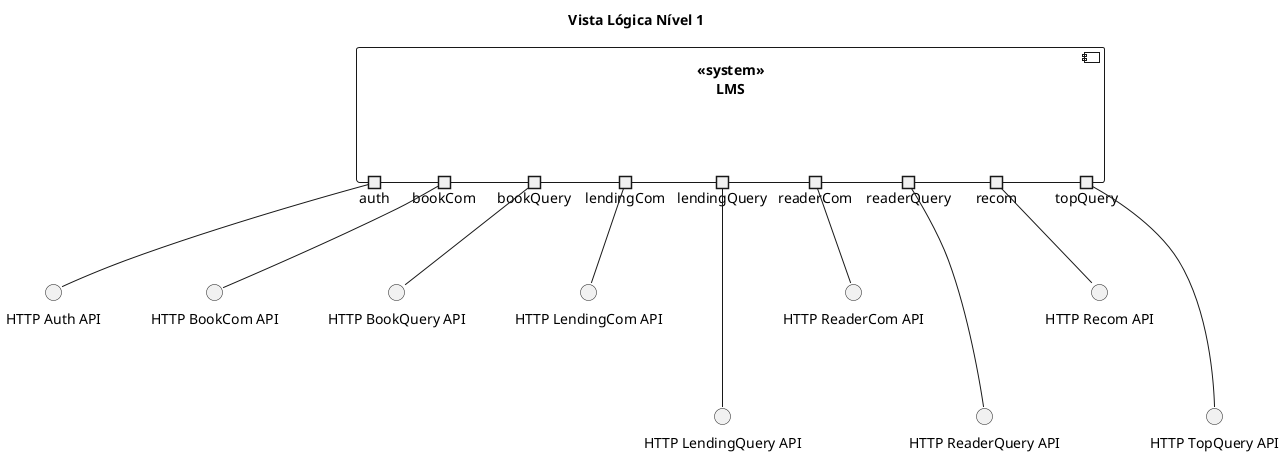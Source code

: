 @startuml
' https://plantuml.com/class-diagram

title Vista Lógica Nível 1

component "<<system>>\nLMS" {
 portout auth as Pauth
 portout bookCom as PbookC
 portout bookQuery as PbookQ
 portout lendingCom as PlendingC
 portout lendingQuery as PlendingQ
 portout readerCom as PreaderC
 portout readerQuery as PreaderQ
  portout recom as Precom
 portout topQuery as top
 }

() "HTTP Auth API" as authapi
() "HTTP BookCom API" as booksapic
() "HTTP BookQuery API" as booksapiq
() "HTTP LendingCom API" as lendingsapic
() "HTTP LendingQuery API" as lendingsapiq
() "HTTP ReaderCom API" as readersapic
() "HTTP ReaderQuery API" as readersapiq
() "HTTP Recom API" as recomapi
() "HTTP TopQuery API" as  topapiq


Pauth -- authapi
PbookC -- booksapic
PbookQ -- booksapiq
PlendingC -- lendingsapic
PlendingQ --- lendingsapiq
PreaderC -- readersapic
PreaderQ --- readersapiq
Precom -- recomapi
top --- topapiq


@enduml
